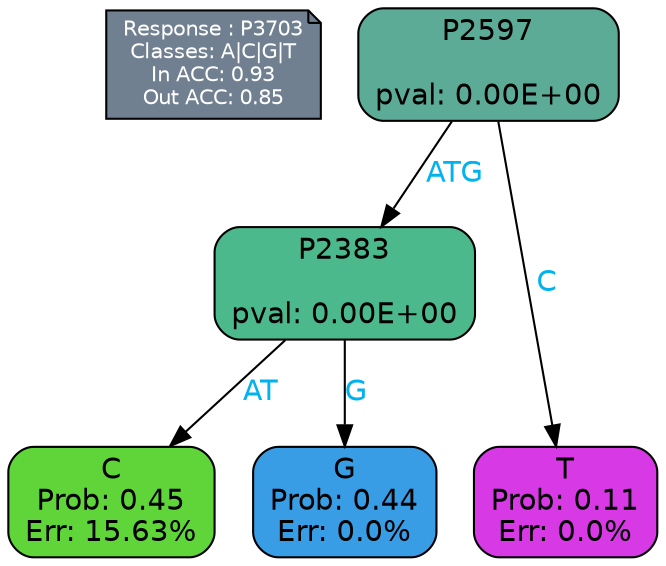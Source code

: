 digraph Tree {
node [shape=box, style="filled, rounded", color="black", fontname=helvetica] ;
graph [ranksep=equally, splines=polylines, bgcolor=transparent, dpi=600] ;
edge [fontname=helvetica] ;
LEGEND [label="Response : P3703
Classes: A|C|G|T
In ACC: 0.93
Out ACC: 0.85
",shape=note,align=left,style=filled,fillcolor="slategray",fontcolor="white",fontsize=10];1 [label="P2597

pval: 0.00E+00", fillcolor="#5cab97"] ;
2 [label="P2383

pval: 0.00E+00", fillcolor="#4cb98d"] ;
3 [label="C
Prob: 0.45
Err: 15.63%", fillcolor="#5fd539"] ;
4 [label="G
Prob: 0.44
Err: 0.0%", fillcolor="#399de5"] ;
5 [label="T
Prob: 0.11
Err: 0.0%", fillcolor="#d739e5"] ;
1 -> 2 [label="ATG",fontcolor=deepskyblue2] ;
1 -> 5 [label="C",fontcolor=deepskyblue2] ;
2 -> 3 [label="AT",fontcolor=deepskyblue2] ;
2 -> 4 [label="G",fontcolor=deepskyblue2] ;
{rank = same; 3;4;5;}{rank = same; LEGEND;1;}}